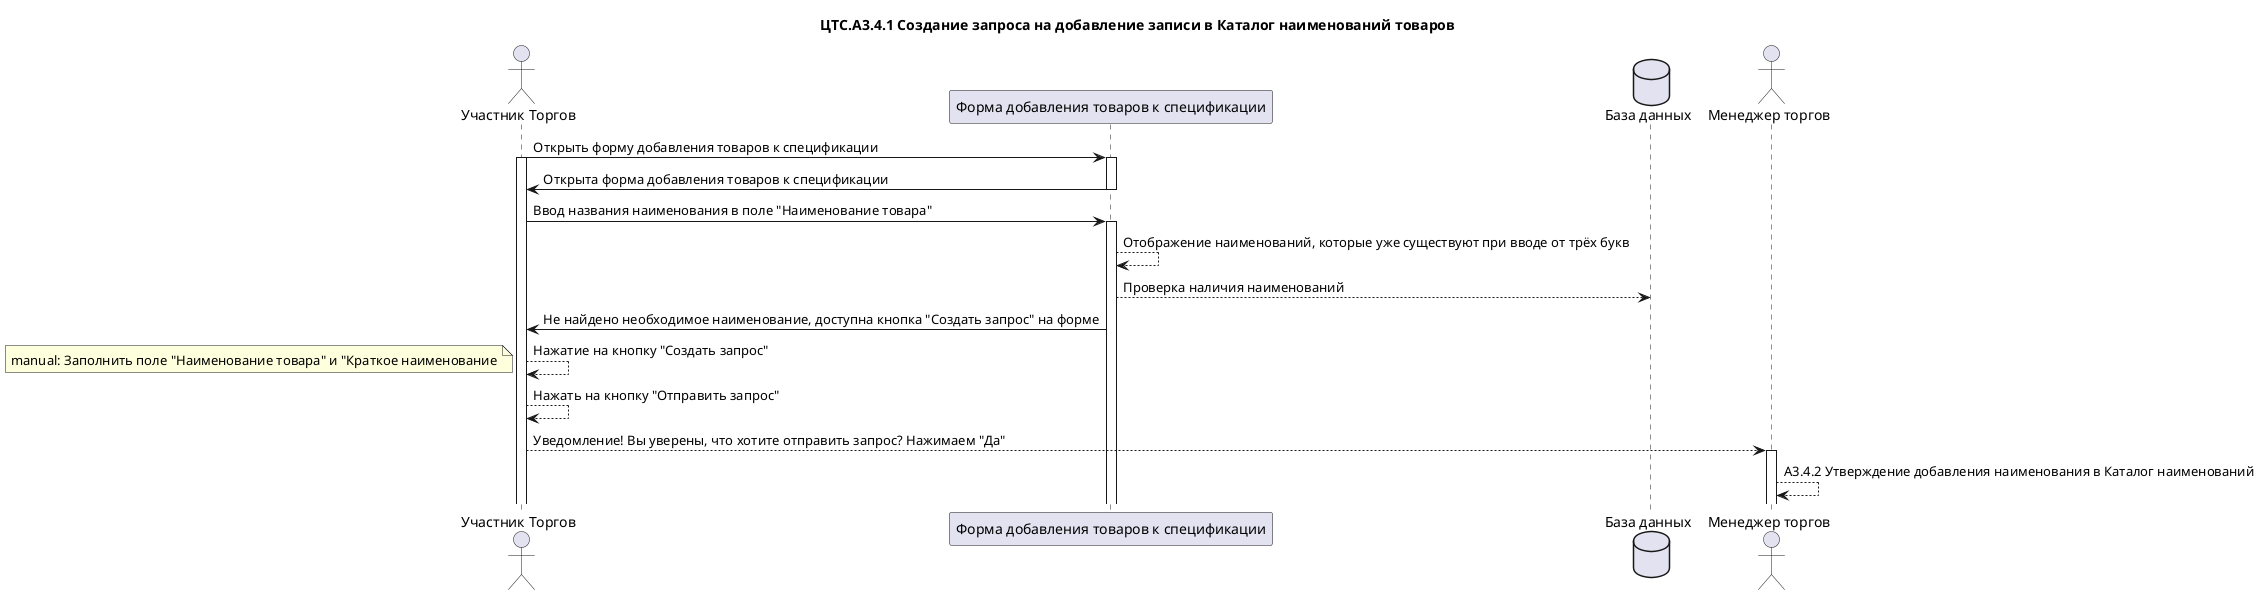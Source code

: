 @startuml "ЦТС.А3.4 Запрос на добавление наименования в каталог товаров"
title "ЦТС.А3.4.1 Создание запроса на добавление записи в Каталог наименований товаров"
actor "Участник Торгов" as User
participant "Форма добавления товаров к спецификации" as SpecificationsForm
database "База данных" as Database
actor "Менеджер торгов" as User_CTS

User-> SpecificationsForm: Открыть форму добавления товаров к спецификации
activate User
activate SpecificationsForm

SpecificationsForm->User: Открыта форма добавления товаров к спецификации
deactivate SpecificationsForm

User->SpecificationsForm: Ввод названия наименования в поле "Наименование товара"
activate SpecificationsForm
SpecificationsForm-->SpecificationsForm: Отображение наименований, которые уже существуют при вводе от трёх букв
SpecificationsForm-->Database: Проверка наличия наименований
SpecificationsForm->User: Не найдено необходимое наименование, доступна кнопка "Создать запрос" на форме
User-->User: Нажатие на кнопку "Создать запрос"
note left
     manual: Заполнить поле "Наименование товара" и "Краткое наименование
end note
User-->User: Нажать на кнопку "Отправить запрос"
User-->User_CTS: Уведомление! Вы уверены, что хотите отправить запрос? Нажимаем "Да"
 /'Администратор Торгов'/
 activate User_CTS
 User_CTS-->User_CTS: А3.4.2 Утверждение добавления наименования в Каталог наименований
@enduml

